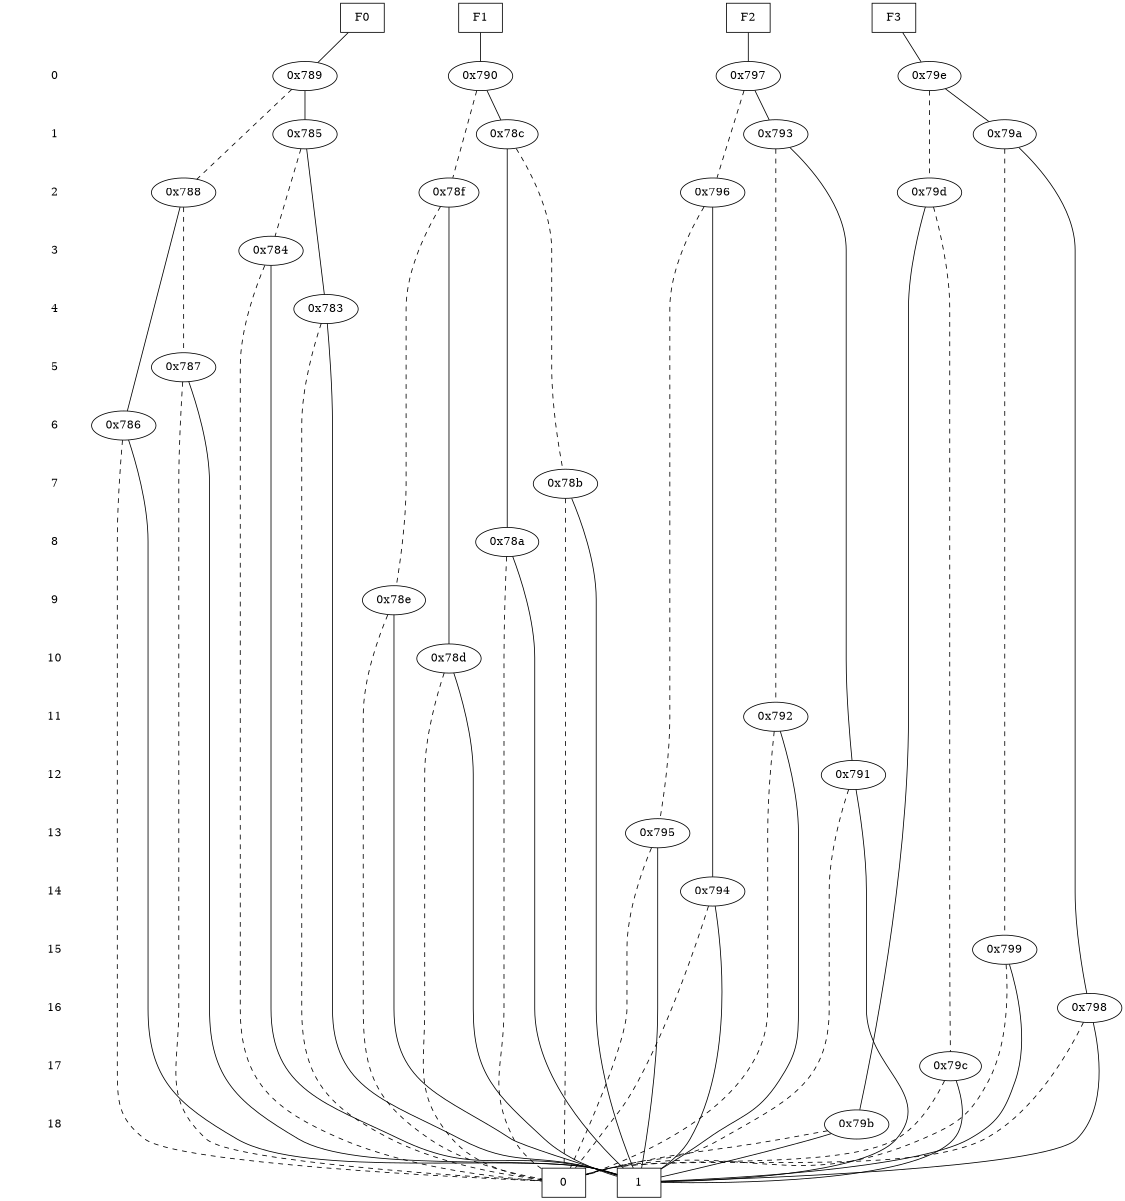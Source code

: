 digraph "DD" {
size = "7.5,10"
center = true;
edge [dir = none];
{ node [shape = plaintext];
  edge [style = invis];
  "CONST NODES" [style = invis];
" 0 " -> " 1 " -> " 2 " -> " 3 " -> " 4 " -> " 5 " -> " 6 " -> " 7 " -> " 8 " -> " 9 " -> " 10 " -> " 11 " -> " 12 " -> " 13 " -> " 14 " -> " 15 " -> " 16 " -> " 17 " -> " 18 " -> "CONST NODES"; 
}
{ rank = same; node [shape = box]; edge [style = invis];
"F0" -> "F1" -> "F2" -> "F3"; }
{ rank = same; " 0 ";
"0x789";
"0x79e";
"0x797";
"0x790";
}
{ rank = same; " 1 ";
"0x79a";
"0x793";
"0x78c";
"0x785";
}
{ rank = same; " 2 ";
"0x78f";
"0x788";
"0x79d";
"0x796";
}
{ rank = same; " 3 ";
"0x784";
}
{ rank = same; " 4 ";
"0x783";
}
{ rank = same; " 5 ";
"0x787";
}
{ rank = same; " 6 ";
"0x786";
}
{ rank = same; " 7 ";
"0x78b";
}
{ rank = same; " 8 ";
"0x78a";
}
{ rank = same; " 9 ";
"0x78e";
}
{ rank = same; " 10 ";
"0x78d";
}
{ rank = same; " 11 ";
"0x792";
}
{ rank = same; " 12 ";
"0x791";
}
{ rank = same; " 13 ";
"0x795";
}
{ rank = same; " 14 ";
"0x794";
}
{ rank = same; " 15 ";
"0x799";
}
{ rank = same; " 16 ";
"0x798";
}
{ rank = same; " 17 ";
"0x79c";
}
{ rank = same; " 18 ";
"0x79b";
}
{ rank = same; "CONST NODES";
{ node [shape = box]; "0x749";
"0x748";
}
}
"F0" -> "0x789" [style = solid];
"F1" -> "0x790" [style = solid];
"F2" -> "0x797" [style = solid];
"F3" -> "0x79e" [style = solid];
"0x789" -> "0x785";
"0x789" -> "0x788" [style = dashed];
"0x79e" -> "0x79a";
"0x79e" -> "0x79d" [style = dashed];
"0x797" -> "0x793";
"0x797" -> "0x796" [style = dashed];
"0x790" -> "0x78c";
"0x790" -> "0x78f" [style = dashed];
"0x79a" -> "0x798";
"0x79a" -> "0x799" [style = dashed];
"0x793" -> "0x791";
"0x793" -> "0x792" [style = dashed];
"0x78c" -> "0x78a";
"0x78c" -> "0x78b" [style = dashed];
"0x785" -> "0x783";
"0x785" -> "0x784" [style = dashed];
"0x78f" -> "0x78d";
"0x78f" -> "0x78e" [style = dashed];
"0x788" -> "0x786";
"0x788" -> "0x787" [style = dashed];
"0x79d" -> "0x79b";
"0x79d" -> "0x79c" [style = dashed];
"0x796" -> "0x794";
"0x796" -> "0x795" [style = dashed];
"0x784" -> "0x748";
"0x784" -> "0x749" [style = dashed];
"0x783" -> "0x748";
"0x783" -> "0x749" [style = dashed];
"0x787" -> "0x748";
"0x787" -> "0x749" [style = dashed];
"0x786" -> "0x748";
"0x786" -> "0x749" [style = dashed];
"0x78b" -> "0x748";
"0x78b" -> "0x749" [style = dashed];
"0x78a" -> "0x748";
"0x78a" -> "0x749" [style = dashed];
"0x78e" -> "0x748";
"0x78e" -> "0x749" [style = dashed];
"0x78d" -> "0x748";
"0x78d" -> "0x749" [style = dashed];
"0x792" -> "0x748";
"0x792" -> "0x749" [style = dashed];
"0x791" -> "0x748";
"0x791" -> "0x749" [style = dashed];
"0x795" -> "0x748";
"0x795" -> "0x749" [style = dashed];
"0x794" -> "0x748";
"0x794" -> "0x749" [style = dashed];
"0x799" -> "0x748";
"0x799" -> "0x749" [style = dashed];
"0x798" -> "0x748";
"0x798" -> "0x749" [style = dashed];
"0x79c" -> "0x748";
"0x79c" -> "0x749" [style = dashed];
"0x79b" -> "0x748";
"0x79b" -> "0x749" [style = dashed];
"0x749" [label = "0"];
"0x748" [label = "1"];
}
